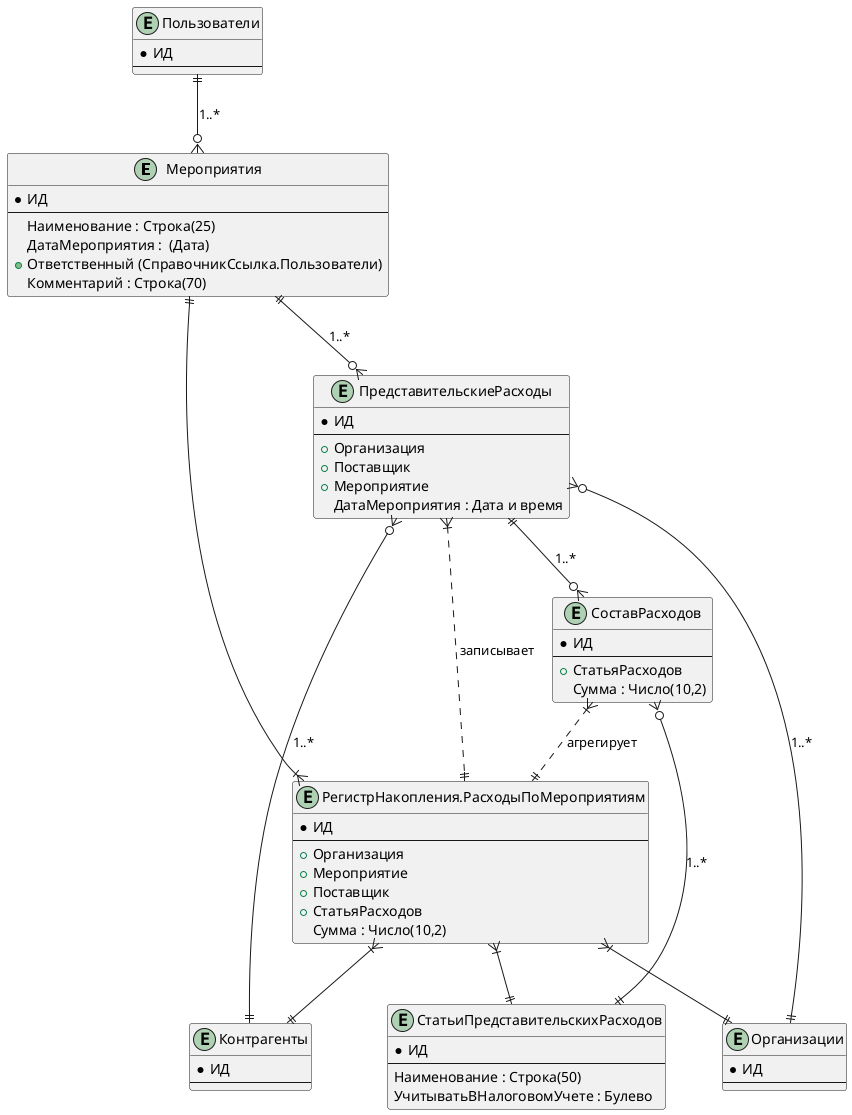 @startuml
' Сущности
entity "Мероприятия" as events {
  * ИД
  --
  Наименование : Строка(25)
  ДатаМероприятия :  (Дата)
  + Ответственный (СправочникСсылка.Пользователи)
  Комментарий : Строка(70)
}

entity "СтатьиПредставительскихРасходов" as expense_items {
  * ИД
  --
  Наименование : Строка(50)
  УчитыватьВНалоговомУчете : Булево
}

entity "ПредставительскиеРасходы" as expenses {
  * ИД
  --
  + Организация
  + Поставщик
  + Мероприятие
  ДатаМероприятия : Дата и время
}

entity "СоставРасходов" as expense_composition {
  * ИД
  --
  + СтатьяРасходов
  Сумма : Число(10,2)
}

entity "Организации" as organizations {
  * ИД
  --
  ' Стандартные реквизиты
}

entity "Контрагенты" as contractors {
  * ИД
  --
  ' Стандартные реквизиты
}

entity "Пользователи" as users {
  * ИД
  --
  ' Стандартные реквизиты
}

entity "РегистрНакопления.РасходыПоМероприятиям" as register {
  * ИД
  --
  + Организация
  + Мероприятие
  + Поставщик
  + СтатьяРасходов
  Сумма : Число(10,2)
}

' Связи
events ||--o{ expenses : "1..*"
expense_items ||--o{ expense_composition : "1..*"
expenses ||--o{ expense_composition : "1..*"
organizations ||--o{ expenses : "1..*"
contractors ||--o{ expenses : "1..*"
users ||--o{ events : "1..*"

expenses }|..|| register : "записывает"
expense_composition }|..|| register : "агрегирует"

' Отношения для регистра
register }|--|| organizations
register }|--|| events
register }|--|| contractors
register }|--|| expense_items
@enduml